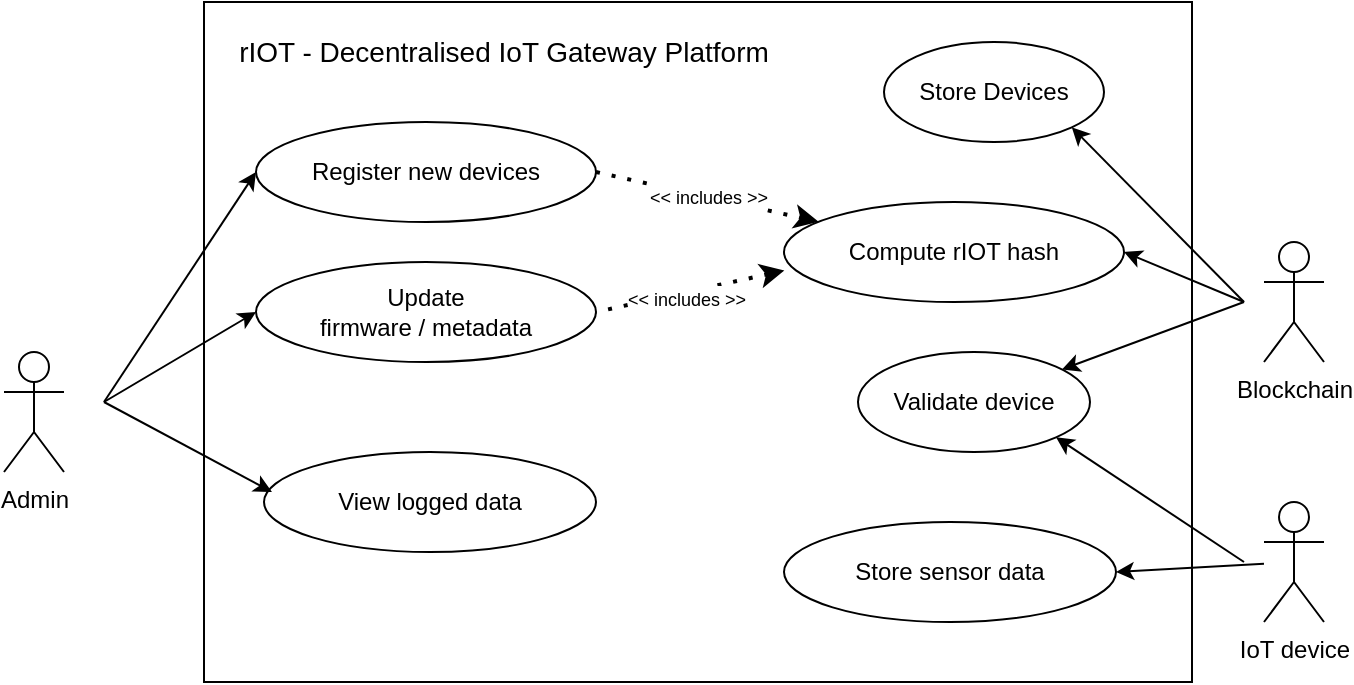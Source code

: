 <mxfile version="19.0.3" type="device"><diagram id="fmHZq9KTK8nDjLKCrQZ_" name="Page-1"><mxGraphModel dx="783" dy="461" grid="1" gridSize="10" guides="1" tooltips="1" connect="1" arrows="1" fold="1" page="1" pageScale="1" pageWidth="827" pageHeight="1169" math="0" shadow="0"><root><mxCell id="0"/><mxCell id="1" parent="0"/><mxCell id="JYrFyPgZFP40dH4lfJUw-25" value="" style="rounded=0;whiteSpace=wrap;html=1;" vertex="1" parent="1"><mxGeometry x="210" y="160" width="494" height="340" as="geometry"/></mxCell><mxCell id="JYrFyPgZFP40dH4lfJUw-1" value="Admin" style="shape=umlActor;verticalLabelPosition=bottom;verticalAlign=top;html=1;outlineConnect=0;" vertex="1" parent="1"><mxGeometry x="110" y="335" width="30" height="60" as="geometry"/></mxCell><mxCell id="JYrFyPgZFP40dH4lfJUw-2" value="Register new devices" style="ellipse;whiteSpace=wrap;html=1;" vertex="1" parent="1"><mxGeometry x="236" y="220" width="170" height="50" as="geometry"/></mxCell><mxCell id="JYrFyPgZFP40dH4lfJUw-3" value="Validate device" style="ellipse;whiteSpace=wrap;html=1;" vertex="1" parent="1"><mxGeometry x="537" y="335" width="116" height="50" as="geometry"/></mxCell><mxCell id="JYrFyPgZFP40dH4lfJUw-4" value="Compute rIOT hash" style="ellipse;whiteSpace=wrap;html=1;" vertex="1" parent="1"><mxGeometry x="500" y="260" width="170" height="50" as="geometry"/></mxCell><mxCell id="JYrFyPgZFP40dH4lfJUw-6" value="Update &lt;br&gt;firmware / metadata" style="ellipse;whiteSpace=wrap;html=1;" vertex="1" parent="1"><mxGeometry x="236" y="290" width="170" height="50" as="geometry"/></mxCell><mxCell id="JYrFyPgZFP40dH4lfJUw-7" value="Store sensor data" style="ellipse;whiteSpace=wrap;html=1;" vertex="1" parent="1"><mxGeometry x="500" y="420" width="166" height="50" as="geometry"/></mxCell><mxCell id="JYrFyPgZFP40dH4lfJUw-8" value="&lt;font style=&quot;font-size: 9px;&quot;&gt;&amp;lt;&amp;lt; includes &amp;gt;&amp;gt;&lt;/font&gt;" style="endArrow=classic;dashed=1;html=1;dashPattern=1 3;strokeWidth=2;rounded=0;endFill=1;exitX=1;exitY=0.5;exitDx=0;exitDy=0;" edge="1" parent="1" source="JYrFyPgZFP40dH4lfJUw-2" target="JYrFyPgZFP40dH4lfJUw-4"><mxGeometry width="50" height="50" relative="1" as="geometry"><mxPoint x="430" y="230" as="sourcePoint"/><mxPoint x="250" y="230" as="targetPoint"/></mxGeometry></mxCell><mxCell id="JYrFyPgZFP40dH4lfJUw-10" value="" style="endArrow=none;dashed=1;html=1;dashPattern=1 3;strokeWidth=2;rounded=0;exitX=0.001;exitY=0.686;exitDx=0;exitDy=0;exitPerimeter=0;entryX=1;entryY=0.5;entryDx=0;entryDy=0;endFill=0;startArrow=classic;startFill=1;" edge="1" parent="1" source="JYrFyPgZFP40dH4lfJUw-4" target="JYrFyPgZFP40dH4lfJUw-6"><mxGeometry width="50" height="50" relative="1" as="geometry"><mxPoint x="335.8" y="299" as="sourcePoint"/><mxPoint x="379.308" y="258.831" as="targetPoint"/></mxGeometry></mxCell><mxCell id="JYrFyPgZFP40dH4lfJUw-21" value="&lt;font style=&quot;font-size: 9px;&quot;&gt;&amp;lt;&amp;lt; includes &amp;gt;&amp;gt;&lt;/font&gt;" style="edgeLabel;html=1;align=center;verticalAlign=middle;resizable=0;points=[];" vertex="1" connectable="0" parent="JYrFyPgZFP40dH4lfJUw-10"><mxGeometry x="0.072" y="2" relative="1" as="geometry"><mxPoint as="offset"/></mxGeometry></mxCell><mxCell id="JYrFyPgZFP40dH4lfJUw-12" value="View logged data" style="ellipse;whiteSpace=wrap;html=1;" vertex="1" parent="1"><mxGeometry x="240" y="385" width="166" height="50" as="geometry"/></mxCell><mxCell id="JYrFyPgZFP40dH4lfJUw-13" value="IoT device" style="shape=umlActor;verticalLabelPosition=bottom;verticalAlign=top;html=1;outlineConnect=0;" vertex="1" parent="1"><mxGeometry x="740" y="410" width="30" height="60" as="geometry"/></mxCell><mxCell id="JYrFyPgZFP40dH4lfJUw-15" value="" style="endArrow=classic;html=1;rounded=0;entryX=0;entryY=0.5;entryDx=0;entryDy=0;" edge="1" parent="1" target="JYrFyPgZFP40dH4lfJUw-2"><mxGeometry width="50" height="50" relative="1" as="geometry"><mxPoint x="160" y="360" as="sourcePoint"/><mxPoint x="220" y="320" as="targetPoint"/></mxGeometry></mxCell><mxCell id="JYrFyPgZFP40dH4lfJUw-17" value="" style="endArrow=classic;html=1;rounded=0;entryX=0.024;entryY=0.4;entryDx=0;entryDy=0;entryPerimeter=0;" edge="1" parent="1" target="JYrFyPgZFP40dH4lfJUw-12"><mxGeometry width="50" height="50" relative="1" as="geometry"><mxPoint x="160" y="360" as="sourcePoint"/><mxPoint x="254" y="335" as="targetPoint"/></mxGeometry></mxCell><mxCell id="JYrFyPgZFP40dH4lfJUw-19" value="" style="endArrow=classic;html=1;rounded=0;entryX=1;entryY=0.5;entryDx=0;entryDy=0;" edge="1" parent="1" source="JYrFyPgZFP40dH4lfJUw-13" target="JYrFyPgZFP40dH4lfJUw-7"><mxGeometry width="50" height="50" relative="1" as="geometry"><mxPoint x="570" y="410" as="sourcePoint"/><mxPoint x="624" y="365" as="targetPoint"/></mxGeometry></mxCell><mxCell id="JYrFyPgZFP40dH4lfJUw-22" value="" style="endArrow=classic;html=1;rounded=0;entryX=0;entryY=0.5;entryDx=0;entryDy=0;" edge="1" parent="1" target="JYrFyPgZFP40dH4lfJUw-6"><mxGeometry width="50" height="50" relative="1" as="geometry"><mxPoint x="160" y="360" as="sourcePoint"/><mxPoint x="246.0" y="395" as="targetPoint"/></mxGeometry></mxCell><mxCell id="JYrFyPgZFP40dH4lfJUw-28" value="Blockchain" style="shape=umlActor;verticalLabelPosition=bottom;verticalAlign=top;html=1;outlineConnect=0;" vertex="1" parent="1"><mxGeometry x="740" y="280" width="30" height="60" as="geometry"/></mxCell><mxCell id="JYrFyPgZFP40dH4lfJUw-30" value="" style="endArrow=classic;html=1;rounded=0;entryX=1;entryY=0.5;entryDx=0;entryDy=0;" edge="1" parent="1" target="JYrFyPgZFP40dH4lfJUw-4"><mxGeometry width="50" height="50" relative="1" as="geometry"><mxPoint x="730" y="310" as="sourcePoint"/><mxPoint x="596.0" y="465" as="targetPoint"/></mxGeometry></mxCell><mxCell id="JYrFyPgZFP40dH4lfJUw-31" value="" style="endArrow=classic;html=1;rounded=0;" edge="1" parent="1" target="JYrFyPgZFP40dH4lfJUw-3"><mxGeometry width="50" height="50" relative="1" as="geometry"><mxPoint x="730" y="310" as="sourcePoint"/><mxPoint x="790" y="410" as="targetPoint"/></mxGeometry></mxCell><mxCell id="JYrFyPgZFP40dH4lfJUw-32" value="" style="endArrow=classic;html=1;rounded=0;entryX=1;entryY=1;entryDx=0;entryDy=0;" edge="1" parent="1" target="JYrFyPgZFP40dH4lfJUw-3"><mxGeometry width="50" height="50" relative="1" as="geometry"><mxPoint x="730" y="440" as="sourcePoint"/><mxPoint x="596.0" y="465" as="targetPoint"/></mxGeometry></mxCell><mxCell id="JYrFyPgZFP40dH4lfJUw-33" value="Store Devices" style="ellipse;whiteSpace=wrap;html=1;" vertex="1" parent="1"><mxGeometry x="550" y="180" width="110" height="50" as="geometry"/></mxCell><mxCell id="JYrFyPgZFP40dH4lfJUw-35" value="" style="endArrow=classic;html=1;rounded=0;entryX=1;entryY=1;entryDx=0;entryDy=0;" edge="1" parent="1" target="JYrFyPgZFP40dH4lfJUw-33"><mxGeometry width="50" height="50" relative="1" as="geometry"><mxPoint x="730" y="310" as="sourcePoint"/><mxPoint x="680" y="295.0" as="targetPoint"/></mxGeometry></mxCell><mxCell id="JYrFyPgZFP40dH4lfJUw-36" value="&lt;font style=&quot;font-size: 14px;&quot;&gt;rIOT - Decentralised IoT Gateway Platform&lt;/font&gt;" style="text;html=1;strokeColor=none;fillColor=none;align=center;verticalAlign=middle;whiteSpace=wrap;rounded=0;fontSize=9;" vertex="1" parent="1"><mxGeometry x="220" y="170" width="280" height="30" as="geometry"/></mxCell></root></mxGraphModel></diagram></mxfile>